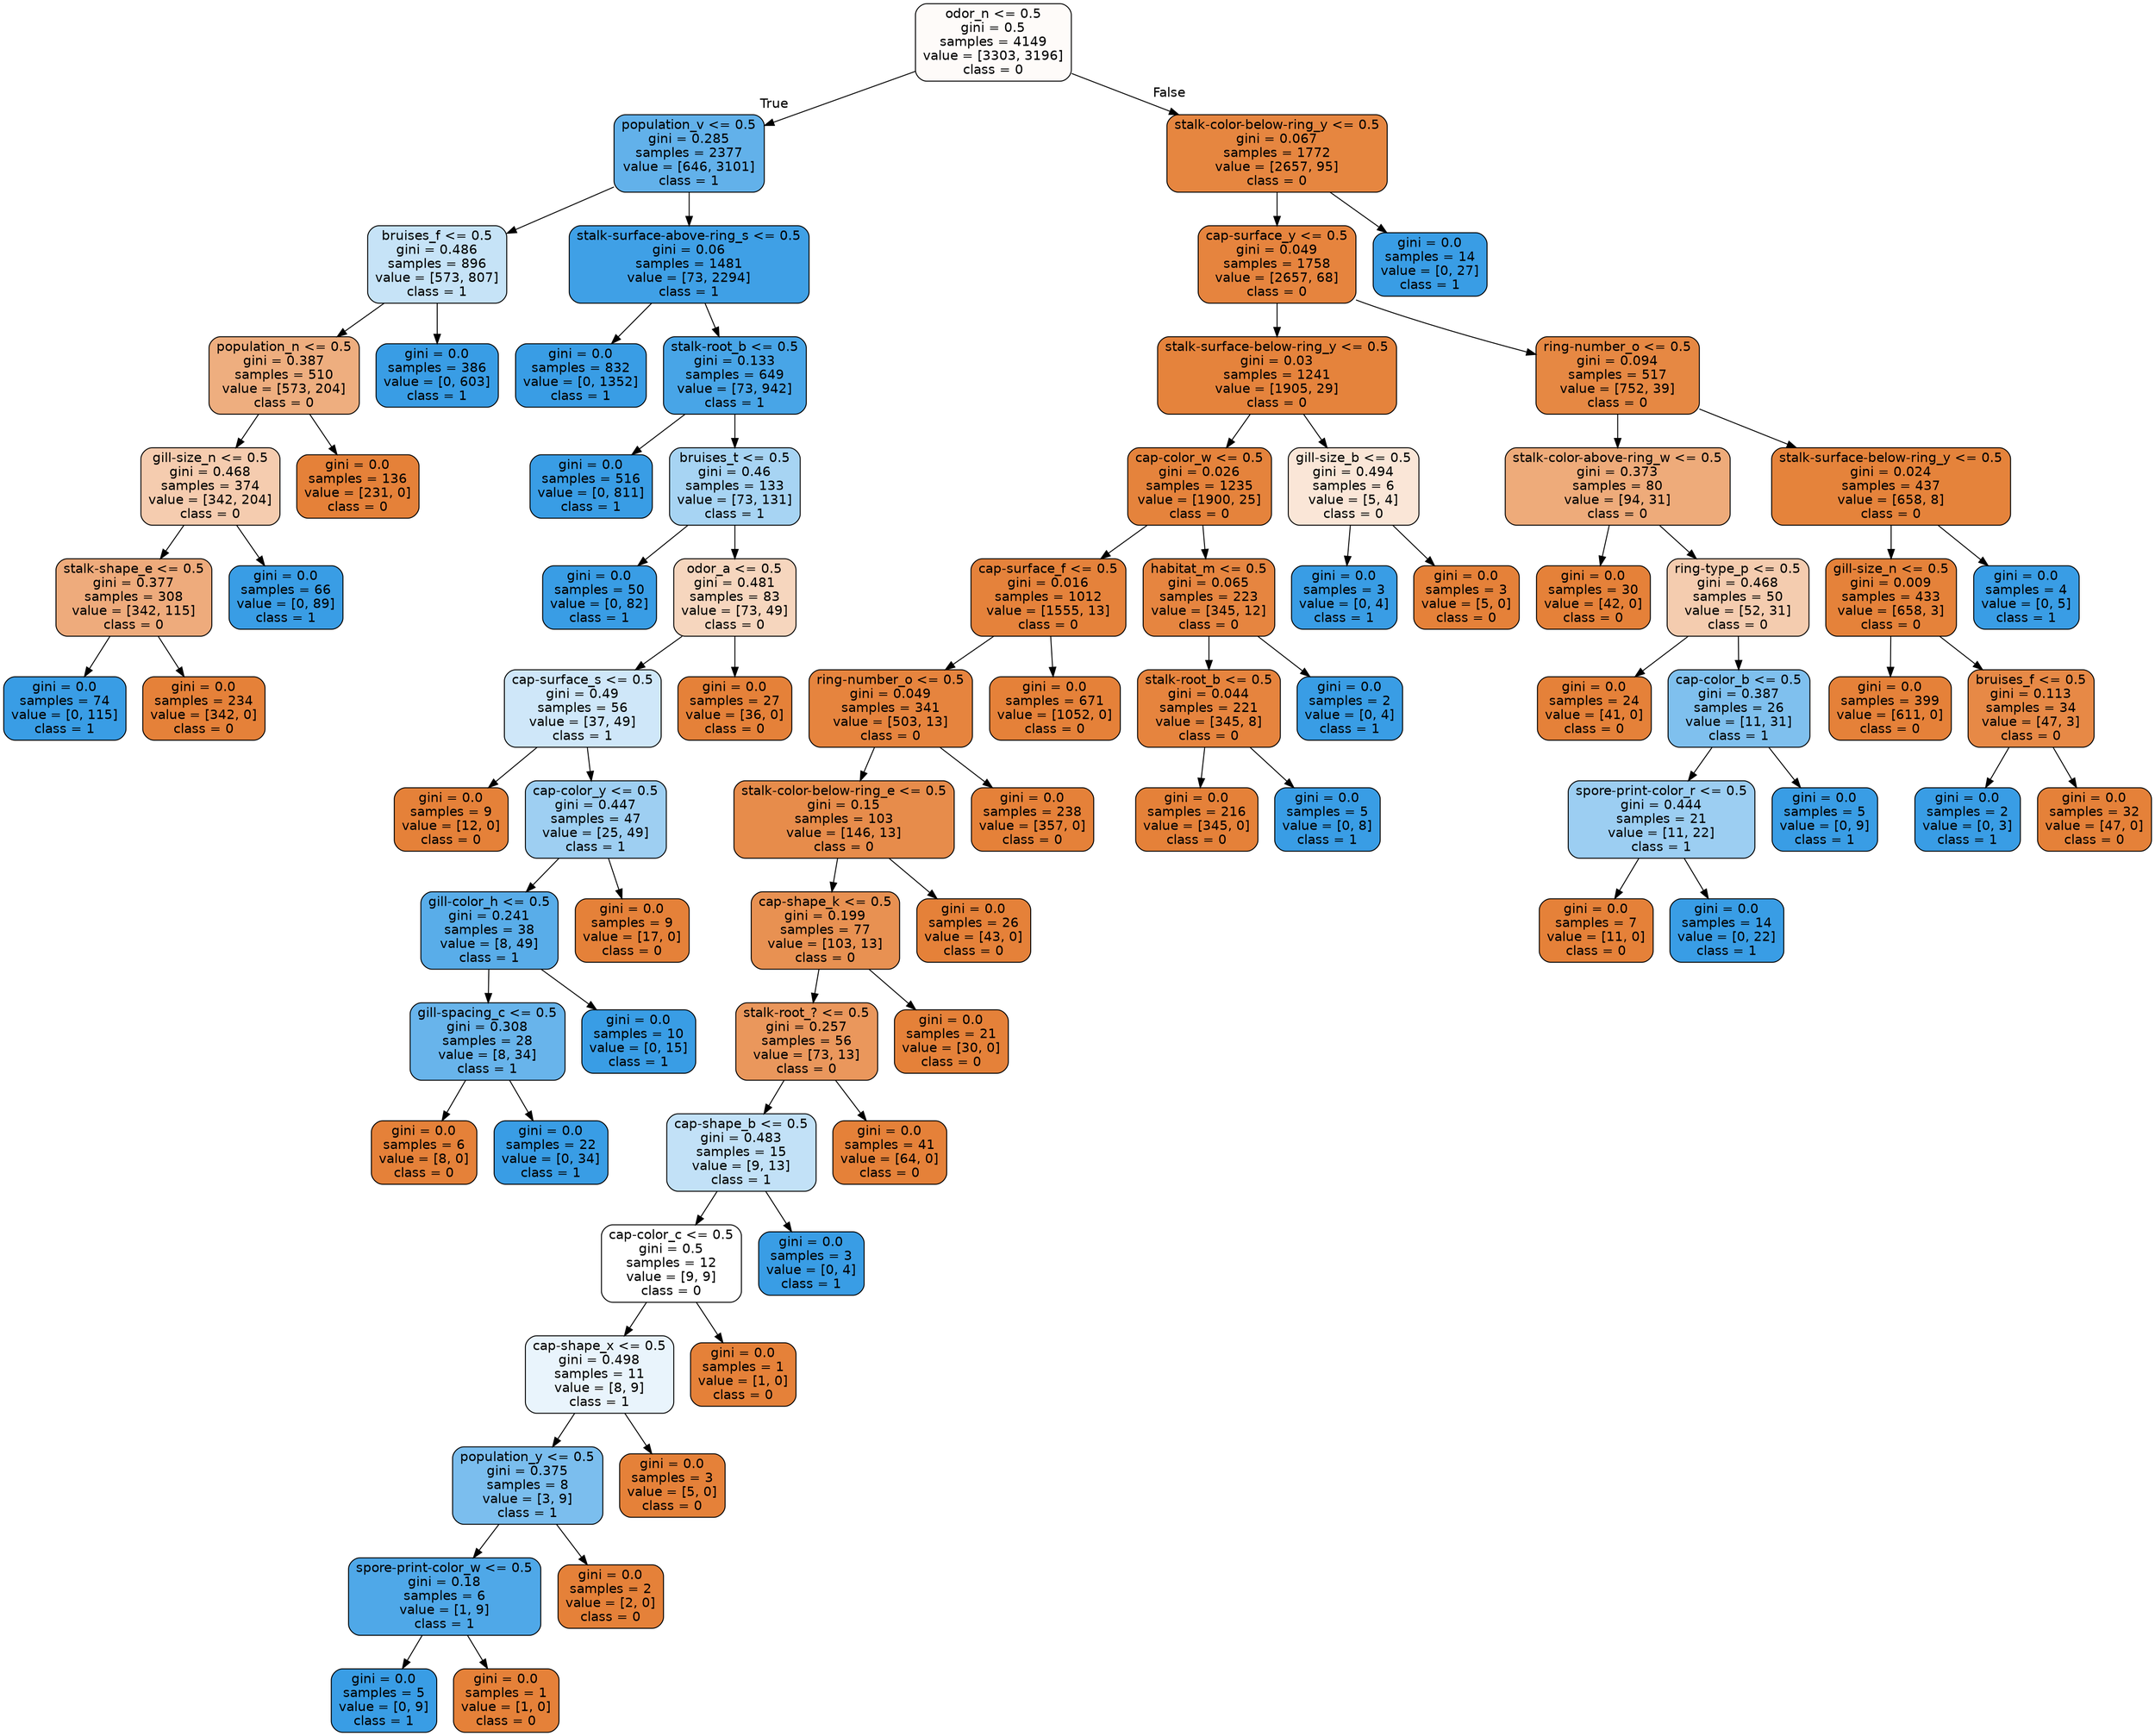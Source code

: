 digraph Tree {
node [shape=box, style="filled, rounded", color="black", fontname="helvetica"] ;
edge [fontname="helvetica"] ;
0 [label="odor_n <= 0.5\ngini = 0.5\nsamples = 4149\nvalue = [3303, 3196]\nclass = 0", fillcolor="#fefbf9"] ;
1 [label="population_v <= 0.5\ngini = 0.285\nsamples = 2377\nvalue = [646, 3101]\nclass = 1", fillcolor="#62b1ea"] ;
0 -> 1 [labeldistance=2.5, labelangle=45, headlabel="True"] ;
2 [label="bruises_f <= 0.5\ngini = 0.486\nsamples = 896\nvalue = [573, 807]\nclass = 1", fillcolor="#c6e3f7"] ;
1 -> 2 ;
3 [label="population_n <= 0.5\ngini = 0.387\nsamples = 510\nvalue = [573, 204]\nclass = 0", fillcolor="#eeae7f"] ;
2 -> 3 ;
4 [label="gill-size_n <= 0.5\ngini = 0.468\nsamples = 374\nvalue = [342, 204]\nclass = 0", fillcolor="#f5ccaf"] ;
3 -> 4 ;
5 [label="stalk-shape_e <= 0.5\ngini = 0.377\nsamples = 308\nvalue = [342, 115]\nclass = 0", fillcolor="#eeab7c"] ;
4 -> 5 ;
6 [label="gini = 0.0\nsamples = 74\nvalue = [0, 115]\nclass = 1", fillcolor="#399de5"] ;
5 -> 6 ;
7 [label="gini = 0.0\nsamples = 234\nvalue = [342, 0]\nclass = 0", fillcolor="#e58139"] ;
5 -> 7 ;
8 [label="gini = 0.0\nsamples = 66\nvalue = [0, 89]\nclass = 1", fillcolor="#399de5"] ;
4 -> 8 ;
9 [label="gini = 0.0\nsamples = 136\nvalue = [231, 0]\nclass = 0", fillcolor="#e58139"] ;
3 -> 9 ;
10 [label="gini = 0.0\nsamples = 386\nvalue = [0, 603]\nclass = 1", fillcolor="#399de5"] ;
2 -> 10 ;
11 [label="stalk-surface-above-ring_s <= 0.5\ngini = 0.06\nsamples = 1481\nvalue = [73, 2294]\nclass = 1", fillcolor="#3fa0e6"] ;
1 -> 11 ;
12 [label="gini = 0.0\nsamples = 832\nvalue = [0, 1352]\nclass = 1", fillcolor="#399de5"] ;
11 -> 12 ;
13 [label="stalk-root_b <= 0.5\ngini = 0.133\nsamples = 649\nvalue = [73, 942]\nclass = 1", fillcolor="#48a5e7"] ;
11 -> 13 ;
14 [label="gini = 0.0\nsamples = 516\nvalue = [0, 811]\nclass = 1", fillcolor="#399de5"] ;
13 -> 14 ;
15 [label="bruises_t <= 0.5\ngini = 0.46\nsamples = 133\nvalue = [73, 131]\nclass = 1", fillcolor="#a7d4f3"] ;
13 -> 15 ;
16 [label="gini = 0.0\nsamples = 50\nvalue = [0, 82]\nclass = 1", fillcolor="#399de5"] ;
15 -> 16 ;
17 [label="odor_a <= 0.5\ngini = 0.481\nsamples = 83\nvalue = [73, 49]\nclass = 0", fillcolor="#f6d6be"] ;
15 -> 17 ;
18 [label="cap-surface_s <= 0.5\ngini = 0.49\nsamples = 56\nvalue = [37, 49]\nclass = 1", fillcolor="#cfe7f9"] ;
17 -> 18 ;
19 [label="gini = 0.0\nsamples = 9\nvalue = [12, 0]\nclass = 0", fillcolor="#e58139"] ;
18 -> 19 ;
20 [label="cap-color_y <= 0.5\ngini = 0.447\nsamples = 47\nvalue = [25, 49]\nclass = 1", fillcolor="#9ecff2"] ;
18 -> 20 ;
21 [label="gill-color_h <= 0.5\ngini = 0.241\nsamples = 38\nvalue = [8, 49]\nclass = 1", fillcolor="#59ade9"] ;
20 -> 21 ;
22 [label="gill-spacing_c <= 0.5\ngini = 0.308\nsamples = 28\nvalue = [8, 34]\nclass = 1", fillcolor="#68b4eb"] ;
21 -> 22 ;
23 [label="gini = 0.0\nsamples = 6\nvalue = [8, 0]\nclass = 0", fillcolor="#e58139"] ;
22 -> 23 ;
24 [label="gini = 0.0\nsamples = 22\nvalue = [0, 34]\nclass = 1", fillcolor="#399de5"] ;
22 -> 24 ;
25 [label="gini = 0.0\nsamples = 10\nvalue = [0, 15]\nclass = 1", fillcolor="#399de5"] ;
21 -> 25 ;
26 [label="gini = 0.0\nsamples = 9\nvalue = [17, 0]\nclass = 0", fillcolor="#e58139"] ;
20 -> 26 ;
27 [label="gini = 0.0\nsamples = 27\nvalue = [36, 0]\nclass = 0", fillcolor="#e58139"] ;
17 -> 27 ;
28 [label="stalk-color-below-ring_y <= 0.5\ngini = 0.067\nsamples = 1772\nvalue = [2657, 95]\nclass = 0", fillcolor="#e68640"] ;
0 -> 28 [labeldistance=2.5, labelangle=-45, headlabel="False"] ;
29 [label="cap-surface_y <= 0.5\ngini = 0.049\nsamples = 1758\nvalue = [2657, 68]\nclass = 0", fillcolor="#e6843e"] ;
28 -> 29 ;
30 [label="stalk-surface-below-ring_y <= 0.5\ngini = 0.03\nsamples = 1241\nvalue = [1905, 29]\nclass = 0", fillcolor="#e5833c"] ;
29 -> 30 ;
31 [label="cap-color_w <= 0.5\ngini = 0.026\nsamples = 1235\nvalue = [1900, 25]\nclass = 0", fillcolor="#e5833c"] ;
30 -> 31 ;
32 [label="cap-surface_f <= 0.5\ngini = 0.016\nsamples = 1012\nvalue = [1555, 13]\nclass = 0", fillcolor="#e5823b"] ;
31 -> 32 ;
33 [label="ring-number_o <= 0.5\ngini = 0.049\nsamples = 341\nvalue = [503, 13]\nclass = 0", fillcolor="#e6843e"] ;
32 -> 33 ;
34 [label="stalk-color-below-ring_e <= 0.5\ngini = 0.15\nsamples = 103\nvalue = [146, 13]\nclass = 0", fillcolor="#e78c4b"] ;
33 -> 34 ;
35 [label="cap-shape_k <= 0.5\ngini = 0.199\nsamples = 77\nvalue = [103, 13]\nclass = 0", fillcolor="#e89152"] ;
34 -> 35 ;
36 [label="stalk-root_? <= 0.5\ngini = 0.257\nsamples = 56\nvalue = [73, 13]\nclass = 0", fillcolor="#ea975c"] ;
35 -> 36 ;
37 [label="cap-shape_b <= 0.5\ngini = 0.483\nsamples = 15\nvalue = [9, 13]\nclass = 1", fillcolor="#c2e1f7"] ;
36 -> 37 ;
38 [label="cap-color_c <= 0.5\ngini = 0.5\nsamples = 12\nvalue = [9, 9]\nclass = 0", fillcolor="#ffffff"] ;
37 -> 38 ;
39 [label="cap-shape_x <= 0.5\ngini = 0.498\nsamples = 11\nvalue = [8, 9]\nclass = 1", fillcolor="#e9f4fc"] ;
38 -> 39 ;
40 [label="population_y <= 0.5\ngini = 0.375\nsamples = 8\nvalue = [3, 9]\nclass = 1", fillcolor="#7bbeee"] ;
39 -> 40 ;
41 [label="spore-print-color_w <= 0.5\ngini = 0.18\nsamples = 6\nvalue = [1, 9]\nclass = 1", fillcolor="#4fa8e8"] ;
40 -> 41 ;
42 [label="gini = 0.0\nsamples = 5\nvalue = [0, 9]\nclass = 1", fillcolor="#399de5"] ;
41 -> 42 ;
43 [label="gini = 0.0\nsamples = 1\nvalue = [1, 0]\nclass = 0", fillcolor="#e58139"] ;
41 -> 43 ;
44 [label="gini = 0.0\nsamples = 2\nvalue = [2, 0]\nclass = 0", fillcolor="#e58139"] ;
40 -> 44 ;
45 [label="gini = 0.0\nsamples = 3\nvalue = [5, 0]\nclass = 0", fillcolor="#e58139"] ;
39 -> 45 ;
46 [label="gini = 0.0\nsamples = 1\nvalue = [1, 0]\nclass = 0", fillcolor="#e58139"] ;
38 -> 46 ;
47 [label="gini = 0.0\nsamples = 3\nvalue = [0, 4]\nclass = 1", fillcolor="#399de5"] ;
37 -> 47 ;
48 [label="gini = 0.0\nsamples = 41\nvalue = [64, 0]\nclass = 0", fillcolor="#e58139"] ;
36 -> 48 ;
49 [label="gini = 0.0\nsamples = 21\nvalue = [30, 0]\nclass = 0", fillcolor="#e58139"] ;
35 -> 49 ;
50 [label="gini = 0.0\nsamples = 26\nvalue = [43, 0]\nclass = 0", fillcolor="#e58139"] ;
34 -> 50 ;
51 [label="gini = 0.0\nsamples = 238\nvalue = [357, 0]\nclass = 0", fillcolor="#e58139"] ;
33 -> 51 ;
52 [label="gini = 0.0\nsamples = 671\nvalue = [1052, 0]\nclass = 0", fillcolor="#e58139"] ;
32 -> 52 ;
53 [label="habitat_m <= 0.5\ngini = 0.065\nsamples = 223\nvalue = [345, 12]\nclass = 0", fillcolor="#e68540"] ;
31 -> 53 ;
54 [label="stalk-root_b <= 0.5\ngini = 0.044\nsamples = 221\nvalue = [345, 8]\nclass = 0", fillcolor="#e6843e"] ;
53 -> 54 ;
55 [label="gini = 0.0\nsamples = 216\nvalue = [345, 0]\nclass = 0", fillcolor="#e58139"] ;
54 -> 55 ;
56 [label="gini = 0.0\nsamples = 5\nvalue = [0, 8]\nclass = 1", fillcolor="#399de5"] ;
54 -> 56 ;
57 [label="gini = 0.0\nsamples = 2\nvalue = [0, 4]\nclass = 1", fillcolor="#399de5"] ;
53 -> 57 ;
58 [label="gill-size_b <= 0.5\ngini = 0.494\nsamples = 6\nvalue = [5, 4]\nclass = 0", fillcolor="#fae6d7"] ;
30 -> 58 ;
59 [label="gini = 0.0\nsamples = 3\nvalue = [0, 4]\nclass = 1", fillcolor="#399de5"] ;
58 -> 59 ;
60 [label="gini = 0.0\nsamples = 3\nvalue = [5, 0]\nclass = 0", fillcolor="#e58139"] ;
58 -> 60 ;
61 [label="ring-number_o <= 0.5\ngini = 0.094\nsamples = 517\nvalue = [752, 39]\nclass = 0", fillcolor="#e68843"] ;
29 -> 61 ;
62 [label="stalk-color-above-ring_w <= 0.5\ngini = 0.373\nsamples = 80\nvalue = [94, 31]\nclass = 0", fillcolor="#eeab7a"] ;
61 -> 62 ;
63 [label="gini = 0.0\nsamples = 30\nvalue = [42, 0]\nclass = 0", fillcolor="#e58139"] ;
62 -> 63 ;
64 [label="ring-type_p <= 0.5\ngini = 0.468\nsamples = 50\nvalue = [52, 31]\nclass = 0", fillcolor="#f4ccaf"] ;
62 -> 64 ;
65 [label="gini = 0.0\nsamples = 24\nvalue = [41, 0]\nclass = 0", fillcolor="#e58139"] ;
64 -> 65 ;
66 [label="cap-color_b <= 0.5\ngini = 0.387\nsamples = 26\nvalue = [11, 31]\nclass = 1", fillcolor="#7fc0ee"] ;
64 -> 66 ;
67 [label="spore-print-color_r <= 0.5\ngini = 0.444\nsamples = 21\nvalue = [11, 22]\nclass = 1", fillcolor="#9ccef2"] ;
66 -> 67 ;
68 [label="gini = 0.0\nsamples = 7\nvalue = [11, 0]\nclass = 0", fillcolor="#e58139"] ;
67 -> 68 ;
69 [label="gini = 0.0\nsamples = 14\nvalue = [0, 22]\nclass = 1", fillcolor="#399de5"] ;
67 -> 69 ;
70 [label="gini = 0.0\nsamples = 5\nvalue = [0, 9]\nclass = 1", fillcolor="#399de5"] ;
66 -> 70 ;
71 [label="stalk-surface-below-ring_y <= 0.5\ngini = 0.024\nsamples = 437\nvalue = [658, 8]\nclass = 0", fillcolor="#e5833b"] ;
61 -> 71 ;
72 [label="gill-size_n <= 0.5\ngini = 0.009\nsamples = 433\nvalue = [658, 3]\nclass = 0", fillcolor="#e5823a"] ;
71 -> 72 ;
73 [label="gini = 0.0\nsamples = 399\nvalue = [611, 0]\nclass = 0", fillcolor="#e58139"] ;
72 -> 73 ;
74 [label="bruises_f <= 0.5\ngini = 0.113\nsamples = 34\nvalue = [47, 3]\nclass = 0", fillcolor="#e78946"] ;
72 -> 74 ;
75 [label="gini = 0.0\nsamples = 2\nvalue = [0, 3]\nclass = 1", fillcolor="#399de5"] ;
74 -> 75 ;
76 [label="gini = 0.0\nsamples = 32\nvalue = [47, 0]\nclass = 0", fillcolor="#e58139"] ;
74 -> 76 ;
77 [label="gini = 0.0\nsamples = 4\nvalue = [0, 5]\nclass = 1", fillcolor="#399de5"] ;
71 -> 77 ;
78 [label="gini = 0.0\nsamples = 14\nvalue = [0, 27]\nclass = 1", fillcolor="#399de5"] ;
28 -> 78 ;
}